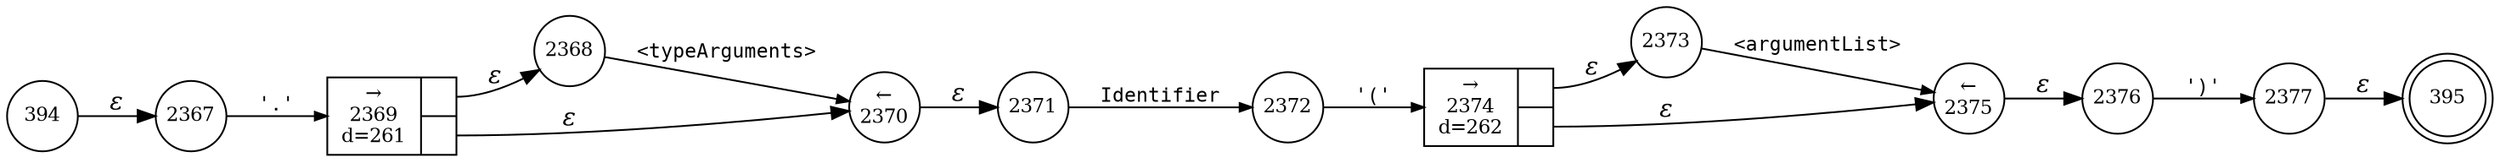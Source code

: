 digraph ATN {
rankdir=LR;
s395[fontsize=11, label="395", shape=doublecircle, fixedsize=true, width=.6];
s2368[fontsize=11,label="2368", shape=circle, fixedsize=true, width=.55, peripheries=1];
s2369[fontsize=11,label="{&rarr;\n2369\nd=261|{<p0>|<p1>}}", shape=record, fixedsize=false, peripheries=1];
s2370[fontsize=11,label="&larr;\n2370", shape=circle, fixedsize=true, width=.55, peripheries=1];
s2371[fontsize=11,label="2371", shape=circle, fixedsize=true, width=.55, peripheries=1];
s2372[fontsize=11,label="2372", shape=circle, fixedsize=true, width=.55, peripheries=1];
s2373[fontsize=11,label="2373", shape=circle, fixedsize=true, width=.55, peripheries=1];
s2374[fontsize=11,label="{&rarr;\n2374\nd=262|{<p0>|<p1>}}", shape=record, fixedsize=false, peripheries=1];
s2375[fontsize=11,label="&larr;\n2375", shape=circle, fixedsize=true, width=.55, peripheries=1];
s2376[fontsize=11,label="2376", shape=circle, fixedsize=true, width=.55, peripheries=1];
s2377[fontsize=11,label="2377", shape=circle, fixedsize=true, width=.55, peripheries=1];
s394[fontsize=11,label="394", shape=circle, fixedsize=true, width=.55, peripheries=1];
s2367[fontsize=11,label="2367", shape=circle, fixedsize=true, width=.55, peripheries=1];
s394 -> s2367 [fontname="Times-Italic", label="&epsilon;"];
s2367 -> s2369 [fontsize=11, fontname="Courier", arrowsize=.7, label = "'.'", arrowhead = normal];
s2369:p0 -> s2368 [fontname="Times-Italic", label="&epsilon;"];
s2369:p1 -> s2370 [fontname="Times-Italic", label="&epsilon;"];
s2368 -> s2370 [fontsize=11, fontname="Courier", arrowsize=.7, label = "<typeArguments>", arrowhead = normal];
s2370 -> s2371 [fontname="Times-Italic", label="&epsilon;"];
s2371 -> s2372 [fontsize=11, fontname="Courier", arrowsize=.7, label = "Identifier", arrowhead = normal];
s2372 -> s2374 [fontsize=11, fontname="Courier", arrowsize=.7, label = "'('", arrowhead = normal];
s2374:p0 -> s2373 [fontname="Times-Italic", label="&epsilon;"];
s2374:p1 -> s2375 [fontname="Times-Italic", label="&epsilon;"];
s2373 -> s2375 [fontsize=11, fontname="Courier", arrowsize=.7, label = "<argumentList>", arrowhead = normal];
s2375 -> s2376 [fontname="Times-Italic", label="&epsilon;"];
s2376 -> s2377 [fontsize=11, fontname="Courier", arrowsize=.7, label = "')'", arrowhead = normal];
s2377 -> s395 [fontname="Times-Italic", label="&epsilon;"];
}